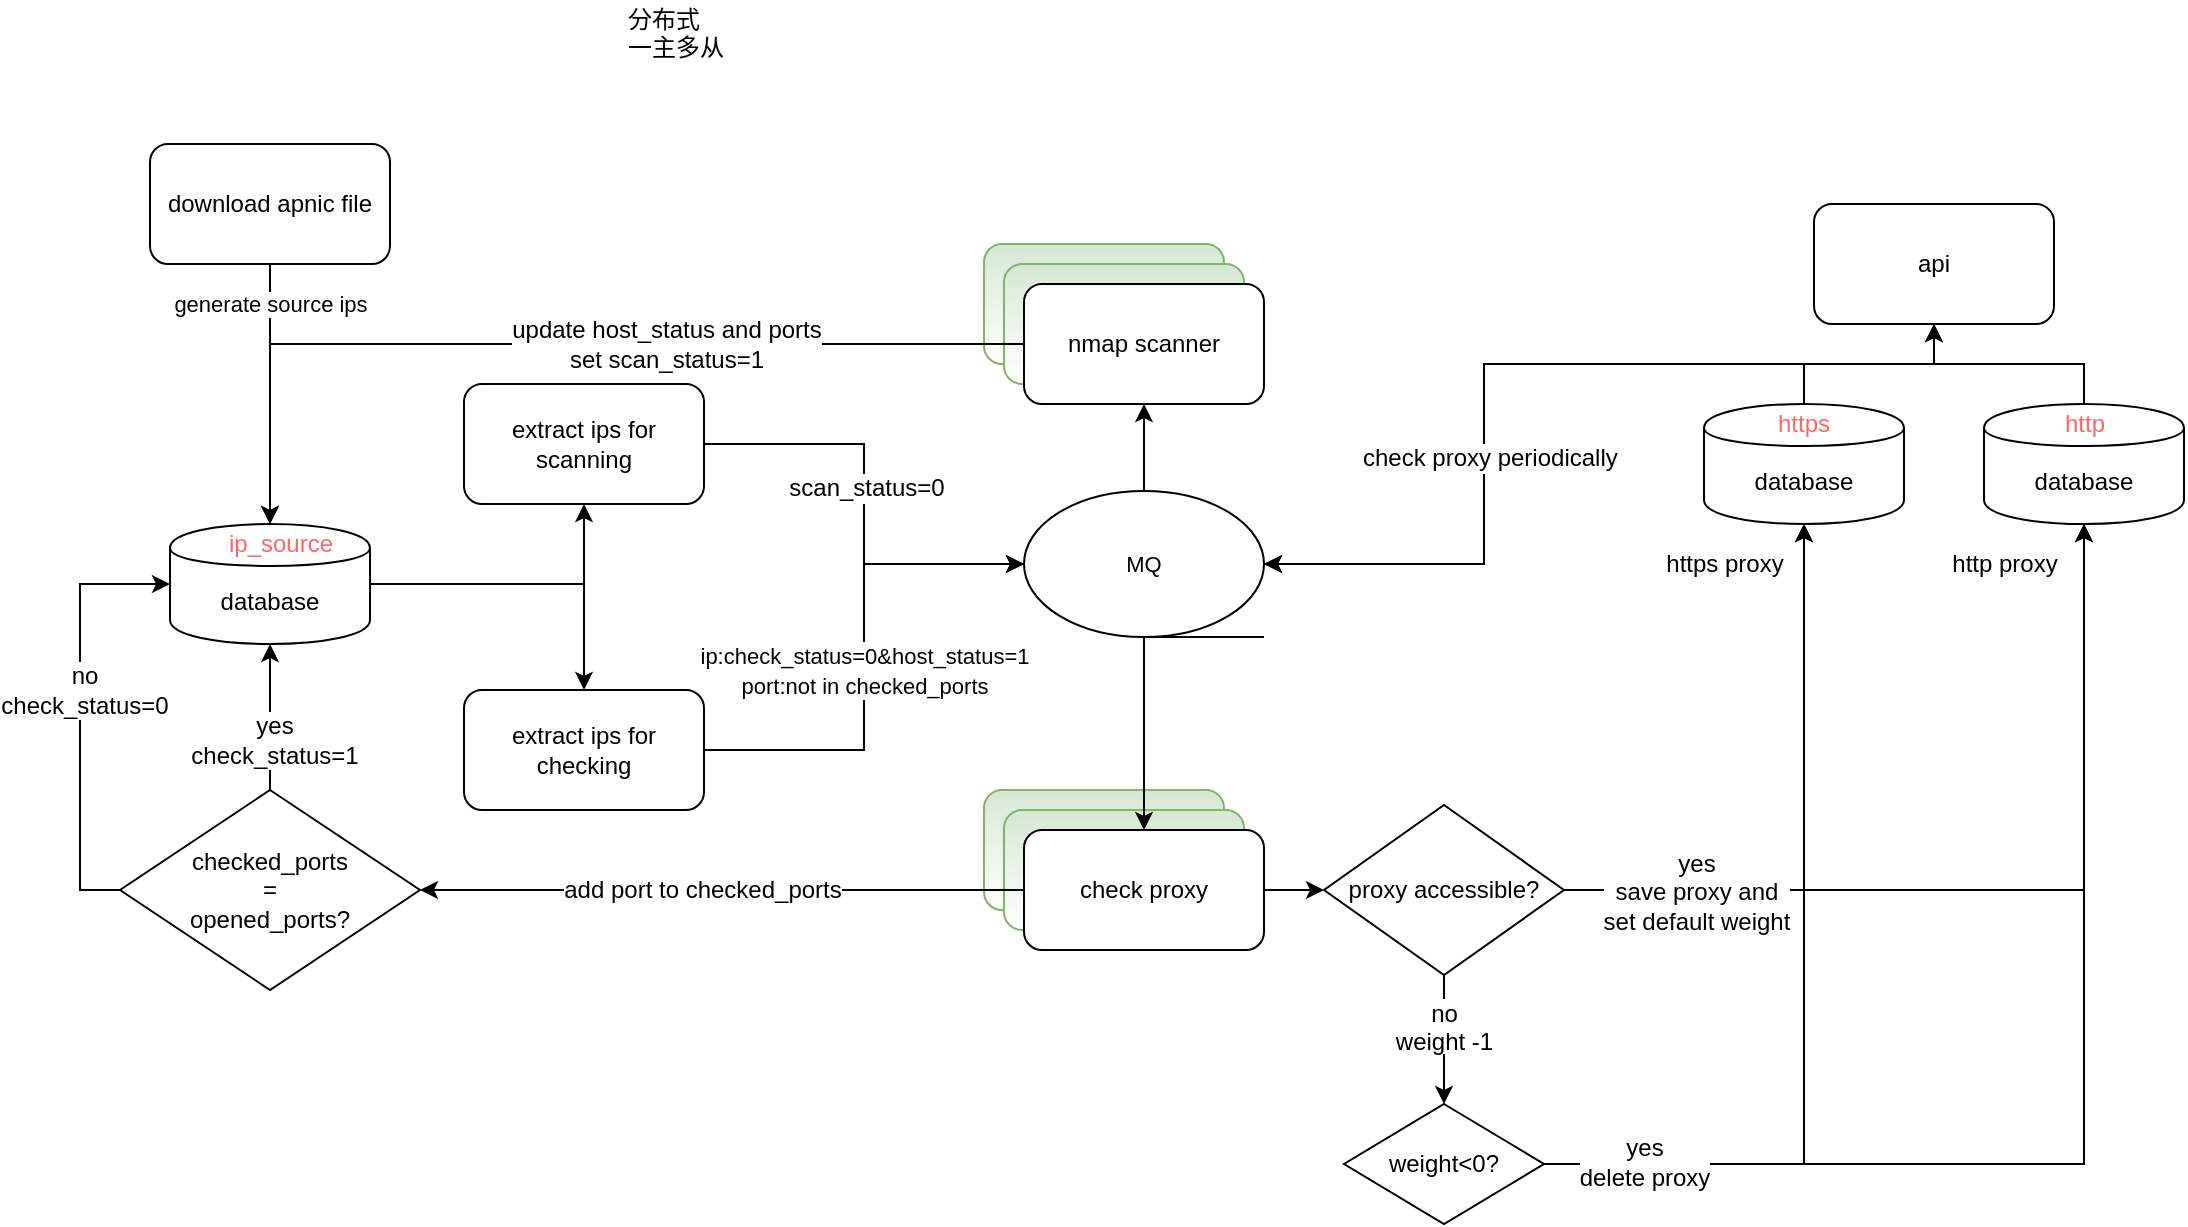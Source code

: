 <mxfile version="11.1.4" type="device"><diagram id="Yo2km9Xh_Ag7PvmVxFJd" name="Page-1"><mxGraphModel dx="946" dy="682" grid="1" gridSize="10" guides="1" tooltips="1" connect="1" arrows="1" fold="1" page="1" pageScale="1" pageWidth="1169" pageHeight="827" math="0" shadow="0"><root><mxCell id="0"/><mxCell id="1" parent="0"/><mxCell id="m5gtMWeCyqjaCrw6TMBH-10" style="edgeStyle=orthogonalEdgeStyle;rounded=0;orthogonalLoop=1;jettySize=auto;html=1;" parent="1" source="MFWOutUCFMzNUMl_NSZx-15" target="m5gtMWeCyqjaCrw6TMBH-5" edge="1"><mxGeometry relative="1" as="geometry"/></mxCell><mxCell id="m5gtMWeCyqjaCrw6TMBH-13" value="http proxy" style="text;html=1;resizable=0;points=[];align=center;verticalAlign=middle;labelBackgroundColor=#ffffff;" parent="m5gtMWeCyqjaCrw6TMBH-10" vertex="1" connectable="0"><mxGeometry x="0.536" relative="1" as="geometry"><mxPoint x="-40" y="-83" as="offset"/></mxGeometry></mxCell><mxCell id="m5gtMWeCyqjaCrw6TMBH-11" style="edgeStyle=orthogonalEdgeStyle;rounded=0;orthogonalLoop=1;jettySize=auto;html=1;" parent="1" source="MFWOutUCFMzNUMl_NSZx-15" target="m5gtMWeCyqjaCrw6TMBH-8" edge="1"><mxGeometry relative="1" as="geometry"/></mxCell><mxCell id="m5gtMWeCyqjaCrw6TMBH-12" value="yes&lt;br&gt;save proxy and&lt;br&gt;set default weight" style="text;html=1;resizable=0;points=[];align=center;verticalAlign=middle;labelBackgroundColor=#ffffff;" parent="m5gtMWeCyqjaCrw6TMBH-11" vertex="1" connectable="0"><mxGeometry x="-0.564" y="-1" relative="1" as="geometry"><mxPoint as="offset"/></mxGeometry></mxCell><mxCell id="m5gtMWeCyqjaCrw6TMBH-14" value="https proxy" style="text;html=1;resizable=0;points=[];align=center;verticalAlign=middle;labelBackgroundColor=#ffffff;" parent="m5gtMWeCyqjaCrw6TMBH-11" vertex="1" connectable="0"><mxGeometry x="0.51" relative="1" as="geometry"><mxPoint x="-40" y="-54" as="offset"/></mxGeometry></mxCell><mxCell id="m5gtMWeCyqjaCrw6TMBH-33" style="edgeStyle=orthogonalEdgeStyle;rounded=0;orthogonalLoop=1;jettySize=auto;html=1;exitX=0.5;exitY=1;exitDx=0;exitDy=0;" parent="1" source="MFWOutUCFMzNUMl_NSZx-15" target="m5gtMWeCyqjaCrw6TMBH-39" edge="1"><mxGeometry relative="1" as="geometry"><mxPoint x="740" y="578" as="targetPoint"/></mxGeometry></mxCell><mxCell id="m5gtMWeCyqjaCrw6TMBH-34" value="no&#10;weight -1" style="text;resizable=0;points=[];align=center;verticalAlign=middle;labelBackgroundColor=#ffffff;" parent="m5gtMWeCyqjaCrw6TMBH-33" vertex="1" connectable="0"><mxGeometry x="-0.566" y="-2" relative="1" as="geometry"><mxPoint x="2" y="11" as="offset"/></mxGeometry></mxCell><mxCell id="MFWOutUCFMzNUMl_NSZx-15" value="proxy&amp;nbsp;accessible?" style="rhombus;whiteSpace=wrap;html=1;" parent="1" vertex="1"><mxGeometry x="680" y="438.5" width="120" height="85" as="geometry"/></mxCell><mxCell id="MFWOutUCFMzNUMl_NSZx-24" value="generate source ips" style="edgeStyle=orthogonalEdgeStyle;rounded=0;orthogonalLoop=1;jettySize=auto;html=1;" parent="1" source="MFWOutUCFMzNUMl_NSZx-185" target="MFWOutUCFMzNUMl_NSZx-25" edge="1"><mxGeometry x="-0.692" relative="1" as="geometry"><mxPoint x="-85" y="298" as="sourcePoint"/><mxPoint x="50" y="268" as="targetPoint"/><mxPoint as="offset"/></mxGeometry></mxCell><mxCell id="MFWOutUCFMzNUMl_NSZx-66" value="" style="group" parent="1" vertex="1" connectable="0"><mxGeometry x="103" y="298" width="100" height="60" as="geometry"/></mxCell><mxCell id="MFWOutUCFMzNUMl_NSZx-25" value="database" style="shape=cylinder;whiteSpace=wrap;html=1;boundedLbl=1;backgroundOutline=1;" parent="MFWOutUCFMzNUMl_NSZx-66" vertex="1"><mxGeometry width="100" height="60" as="geometry"/></mxCell><mxCell id="MFWOutUCFMzNUMl_NSZx-31" value="ip_source" style="text;html=1;resizable=0;points=[];autosize=1;align=center;verticalAlign=top;spacingTop=-4;labelBackgroundColor=none;fontColor=#FF6666;fillColor=none;gradientColor=none;strokeColor=none;rounded=0;glass=0;comic=0;shadow=0;" parent="MFWOutUCFMzNUMl_NSZx-66" vertex="1"><mxGeometry x="20" width="70" height="20" as="geometry"/></mxCell><mxCell id="MFWOutUCFMzNUMl_NSZx-232" style="edgeStyle=orthogonalEdgeStyle;rounded=0;orthogonalLoop=1;jettySize=auto;html=1;fontColor=#000000;" parent="1" source="MFWOutUCFMzNUMl_NSZx-173" target="MFWOutUCFMzNUMl_NSZx-229" edge="1"><mxGeometry relative="1" as="geometry"/></mxCell><mxCell id="MFWOutUCFMzNUMl_NSZx-173" value="&lt;span style=&quot;font-size: 11px ; background-color: rgb(255 , 255 , 255)&quot;&gt;MQ&lt;/span&gt;" style="strokeWidth=1;html=1;shape=mxgraph.flowchart.sequential_data;whiteSpace=wrap;shadow=0;fontFamily=Helvetica;fontSize=12;fontColor=#000000;align=center;strokeColor=#000000;fontStyle=0;fillColor=#ffffff;gradientColor=none;" parent="1" vertex="1"><mxGeometry x="530" y="281.5" width="120" height="73" as="geometry"/></mxCell><mxCell id="MFWOutUCFMzNUMl_NSZx-185" value="download apnic file" style="rounded=1;whiteSpace=wrap;html=1;shadow=0;glass=0;comic=0;labelBackgroundColor=none;strokeColor=#000000;fillColor=none;gradientColor=none;fontColor=#000000;align=center;" parent="1" vertex="1"><mxGeometry x="93" y="108" width="120" height="60" as="geometry"/></mxCell><mxCell id="MFWOutUCFMzNUMl_NSZx-222" style="edgeStyle=orthogonalEdgeStyle;rounded=0;orthogonalLoop=1;jettySize=auto;html=1;fontColor=#000000;entryX=0;entryY=0.5;entryDx=0;entryDy=0;entryPerimeter=0;" parent="1" source="MFWOutUCFMzNUMl_NSZx-188" target="MFWOutUCFMzNUMl_NSZx-173" edge="1"><mxGeometry relative="1" as="geometry"/></mxCell><mxCell id="MFWOutUCFMzNUMl_NSZx-223" value="scan_status=0" style="text;html=1;resizable=0;points=[];align=center;verticalAlign=middle;labelBackgroundColor=#ffffff;fontColor=#000000;" parent="MFWOutUCFMzNUMl_NSZx-222" vertex="1" connectable="0"><mxGeometry x="-0.525" y="3" relative="1" as="geometry"><mxPoint x="28" y="25" as="offset"/></mxGeometry></mxCell><mxCell id="MFWOutUCFMzNUMl_NSZx-188" value="extract ips for scanning" style="rounded=1;whiteSpace=wrap;html=1;shadow=0;glass=0;comic=0;labelBackgroundColor=none;strokeColor=#000000;fillColor=none;gradientColor=none;fontColor=#000000;align=center;" parent="1" vertex="1"><mxGeometry x="250" y="228" width="120" height="60" as="geometry"/></mxCell><mxCell id="MFWOutUCFMzNUMl_NSZx-192" style="edgeStyle=orthogonalEdgeStyle;rounded=0;orthogonalLoop=1;jettySize=auto;html=1;fontColor=#000000;" parent="1" source="MFWOutUCFMzNUMl_NSZx-25" target="MFWOutUCFMzNUMl_NSZx-197" edge="1"><mxGeometry relative="1" as="geometry"><mxPoint x="281.5" y="411" as="targetPoint"/></mxGeometry></mxCell><mxCell id="MFWOutUCFMzNUMl_NSZx-198" style="edgeStyle=orthogonalEdgeStyle;rounded=0;orthogonalLoop=1;jettySize=auto;html=1;fontColor=#000000;entryX=0;entryY=0.5;entryDx=0;entryDy=0;entryPerimeter=0;" parent="1" source="MFWOutUCFMzNUMl_NSZx-197" target="MFWOutUCFMzNUMl_NSZx-173" edge="1"><mxGeometry relative="1" as="geometry"/></mxCell><mxCell id="MFWOutUCFMzNUMl_NSZx-199" value="&lt;span style=&quot;font-size: 11px&quot;&gt;ip:check_status=0&amp;amp;&lt;/span&gt;&lt;span style=&quot;font-size: 11px&quot;&gt;host_status=1&lt;br&gt;port:not in checked_ports&lt;br&gt;&lt;/span&gt;" style="text;html=1;resizable=0;points=[];align=center;verticalAlign=middle;labelBackgroundColor=#ffffff;fontColor=#000000;" parent="MFWOutUCFMzNUMl_NSZx-198" vertex="1" connectable="0"><mxGeometry x="-0.15" relative="1" as="geometry"><mxPoint y="-13" as="offset"/></mxGeometry></mxCell><mxCell id="MFWOutUCFMzNUMl_NSZx-197" value="extract ips for checking" style="rounded=1;whiteSpace=wrap;html=1;shadow=0;glass=0;comic=0;labelBackgroundColor=none;strokeColor=#000000;fillColor=none;gradientColor=none;fontColor=#000000;align=center;" parent="1" vertex="1"><mxGeometry x="250" y="381" width="120" height="60" as="geometry"/></mxCell><mxCell id="MFWOutUCFMzNUMl_NSZx-218" style="edgeStyle=orthogonalEdgeStyle;rounded=0;orthogonalLoop=1;jettySize=auto;html=1;fontColor=#000000;" parent="1" source="MFWOutUCFMzNUMl_NSZx-207" target="MFWOutUCFMzNUMl_NSZx-25" edge="1"><mxGeometry relative="1" as="geometry"/></mxCell><mxCell id="MFWOutUCFMzNUMl_NSZx-220" value="yes&lt;br&gt;check_status=1" style="text;html=1;resizable=0;points=[];align=center;verticalAlign=middle;labelBackgroundColor=#ffffff;fontColor=#000000;" parent="MFWOutUCFMzNUMl_NSZx-218" vertex="1" connectable="0"><mxGeometry x="-0.302" y="-2" relative="1" as="geometry"><mxPoint as="offset"/></mxGeometry></mxCell><mxCell id="KcCtl1pjWbfD_GEPnGM4-5" style="edgeStyle=orthogonalEdgeStyle;rounded=0;orthogonalLoop=1;jettySize=auto;html=1;exitX=0;exitY=0.5;exitDx=0;exitDy=0;entryX=0;entryY=0.5;entryDx=0;entryDy=0;" parent="1" source="MFWOutUCFMzNUMl_NSZx-207" target="MFWOutUCFMzNUMl_NSZx-25" edge="1"><mxGeometry relative="1" as="geometry"><mxPoint x="60" y="350" as="targetPoint"/></mxGeometry></mxCell><mxCell id="KcCtl1pjWbfD_GEPnGM4-6" value="no&lt;br&gt;check_status=0" style="text;html=1;resizable=0;points=[];align=center;verticalAlign=middle;labelBackgroundColor=#ffffff;" parent="KcCtl1pjWbfD_GEPnGM4-5" vertex="1" connectable="0"><mxGeometry x="-0.106" relative="1" as="geometry"><mxPoint x="2" y="-23" as="offset"/></mxGeometry></mxCell><mxCell id="MFWOutUCFMzNUMl_NSZx-207" value="&lt;span style=&quot;background-color: rgb(255 , 255 , 255)&quot;&gt;checked_ports&lt;br&gt;=&lt;br&gt;opened_ports?&lt;/span&gt;" style="rhombus;whiteSpace=wrap;html=1;rounded=0;shadow=0;glass=0;comic=0;labelBackgroundColor=none;strokeColor=#000000;fillColor=none;gradientColor=none;fontColor=#000000;align=center;" parent="1" vertex="1"><mxGeometry x="78" y="431" width="150" height="100" as="geometry"/></mxCell><mxCell id="MFWOutUCFMzNUMl_NSZx-214" style="edgeStyle=orthogonalEdgeStyle;rounded=0;orthogonalLoop=1;jettySize=auto;html=1;fontColor=#000000;" parent="1" source="MFWOutUCFMzNUMl_NSZx-255" target="MFWOutUCFMzNUMl_NSZx-15" edge="1"><mxGeometry relative="1" as="geometry"><mxPoint x="590" y="527.5" as="sourcePoint"/></mxGeometry></mxCell><mxCell id="MFWOutUCFMzNUMl_NSZx-224" style="edgeStyle=orthogonalEdgeStyle;rounded=0;orthogonalLoop=1;jettySize=auto;html=1;fontColor=#000000;" parent="1" source="MFWOutUCFMzNUMl_NSZx-25" target="MFWOutUCFMzNUMl_NSZx-188" edge="1"><mxGeometry relative="1" as="geometry"/></mxCell><mxCell id="MFWOutUCFMzNUMl_NSZx-234" value="" style="group" parent="1" vertex="1" connectable="0"><mxGeometry x="510" y="158" width="140" height="80" as="geometry"/></mxCell><mxCell id="MFWOutUCFMzNUMl_NSZx-233" value="" style="group" parent="MFWOutUCFMzNUMl_NSZx-234" vertex="1" connectable="0"><mxGeometry width="140" height="80" as="geometry"/></mxCell><mxCell id="MFWOutUCFMzNUMl_NSZx-231" value="" style="group" parent="MFWOutUCFMzNUMl_NSZx-233" vertex="1" connectable="0"><mxGeometry width="140" height="80" as="geometry"/></mxCell><mxCell id="MFWOutUCFMzNUMl_NSZx-227" value="" style="rounded=1;whiteSpace=wrap;html=1;shadow=0;glass=0;comic=0;labelBackgroundColor=none;strokeColor=#82b366;fillColor=#d5e8d4;align=center;gradientColor=#ffffff;" parent="MFWOutUCFMzNUMl_NSZx-231" vertex="1"><mxGeometry width="120" height="60" as="geometry"/></mxCell><mxCell id="MFWOutUCFMzNUMl_NSZx-228" value="" style="rounded=1;whiteSpace=wrap;html=1;shadow=0;glass=0;comic=0;labelBackgroundColor=none;strokeColor=#82b366;fillColor=#d5e8d4;align=center;gradientColor=#ffffff;" parent="MFWOutUCFMzNUMl_NSZx-231" vertex="1"><mxGeometry x="10" y="10" width="120" height="60" as="geometry"/></mxCell><mxCell id="MFWOutUCFMzNUMl_NSZx-229" value="nmap scanner" style="rounded=1;whiteSpace=wrap;html=1;shadow=0;glass=0;comic=0;labelBackgroundColor=none;align=center;" parent="MFWOutUCFMzNUMl_NSZx-231" vertex="1"><mxGeometry x="20" y="20" width="120" height="60" as="geometry"/></mxCell><mxCell id="MFWOutUCFMzNUMl_NSZx-235" style="edgeStyle=orthogonalEdgeStyle;rounded=0;orthogonalLoop=1;jettySize=auto;html=1;fontColor=#000000;" parent="1" source="MFWOutUCFMzNUMl_NSZx-229" target="MFWOutUCFMzNUMl_NSZx-25" edge="1"><mxGeometry relative="1" as="geometry"><mxPoint x="500" y="168" as="sourcePoint"/></mxGeometry></mxCell><mxCell id="MFWOutUCFMzNUMl_NSZx-237" value="update host_status and ports&lt;br&gt;set scan_status=1" style="text;html=1;resizable=0;points=[];align=center;verticalAlign=middle;labelBackgroundColor=#ffffff;fontColor=#000000;" parent="MFWOutUCFMzNUMl_NSZx-235" vertex="1" connectable="0"><mxGeometry x="-0.231" relative="1" as="geometry"><mxPoint as="offset"/></mxGeometry></mxCell><mxCell id="MFWOutUCFMzNUMl_NSZx-250" value="" style="group" parent="1" vertex="1" connectable="0"><mxGeometry x="510" y="431" width="140" height="80" as="geometry"/></mxCell><mxCell id="MFWOutUCFMzNUMl_NSZx-251" value="" style="group" parent="MFWOutUCFMzNUMl_NSZx-250" vertex="1" connectable="0"><mxGeometry width="140" height="80" as="geometry"/></mxCell><mxCell id="MFWOutUCFMzNUMl_NSZx-252" value="" style="group" parent="MFWOutUCFMzNUMl_NSZx-251" vertex="1" connectable="0"><mxGeometry width="140" height="80" as="geometry"/></mxCell><mxCell id="MFWOutUCFMzNUMl_NSZx-253" value="" style="rounded=1;whiteSpace=wrap;html=1;shadow=0;glass=0;comic=0;labelBackgroundColor=none;strokeColor=#82b366;fillColor=#d5e8d4;align=center;gradientColor=#ffffff;" parent="MFWOutUCFMzNUMl_NSZx-252" vertex="1"><mxGeometry width="120" height="60" as="geometry"/></mxCell><mxCell id="MFWOutUCFMzNUMl_NSZx-254" value="" style="rounded=1;whiteSpace=wrap;html=1;shadow=0;glass=0;comic=0;labelBackgroundColor=none;strokeColor=#82b366;fillColor=#d5e8d4;align=center;gradientColor=#ffffff;" parent="MFWOutUCFMzNUMl_NSZx-252" vertex="1"><mxGeometry x="10" y="10" width="120" height="60" as="geometry"/></mxCell><mxCell id="MFWOutUCFMzNUMl_NSZx-255" value="check proxy" style="rounded=1;whiteSpace=wrap;html=1;shadow=0;glass=0;comic=0;labelBackgroundColor=none;align=center;" parent="MFWOutUCFMzNUMl_NSZx-252" vertex="1"><mxGeometry x="20" y="20" width="120" height="60" as="geometry"/></mxCell><mxCell id="MFWOutUCFMzNUMl_NSZx-213" style="edgeStyle=orthogonalEdgeStyle;rounded=0;orthogonalLoop=1;jettySize=auto;html=1;fontColor=#000000;" parent="1" source="MFWOutUCFMzNUMl_NSZx-173" target="MFWOutUCFMzNUMl_NSZx-255" edge="1"><mxGeometry relative="1" as="geometry"><mxPoint x="590" y="398" as="targetPoint"/></mxGeometry></mxCell><mxCell id="MFWOutUCFMzNUMl_NSZx-215" style="edgeStyle=orthogonalEdgeStyle;rounded=0;orthogonalLoop=1;jettySize=auto;html=1;fontColor=#000000;entryX=1;entryY=0.5;entryDx=0;entryDy=0;" parent="1" source="MFWOutUCFMzNUMl_NSZx-255" target="MFWOutUCFMzNUMl_NSZx-207" edge="1"><mxGeometry relative="1" as="geometry"><mxPoint x="450" y="530" as="sourcePoint"/></mxGeometry></mxCell><mxCell id="MFWOutUCFMzNUMl_NSZx-217" value="add port to checked_ports" style="text;html=1;resizable=0;points=[];align=center;verticalAlign=middle;labelBackgroundColor=#ffffff;fontColor=#000000;" parent="MFWOutUCFMzNUMl_NSZx-215" vertex="1" connectable="0"><mxGeometry y="-2" relative="1" as="geometry"><mxPoint x="-10" y="2" as="offset"/></mxGeometry></mxCell><mxCell id="m5gtMWeCyqjaCrw6TMBH-4" value="" style="group" parent="1" vertex="1" connectable="0"><mxGeometry x="1010" y="238" width="100" height="60" as="geometry"/></mxCell><mxCell id="m5gtMWeCyqjaCrw6TMBH-5" value="database" style="shape=cylinder;whiteSpace=wrap;html=1;boundedLbl=1;backgroundOutline=1;" parent="m5gtMWeCyqjaCrw6TMBH-4" vertex="1"><mxGeometry width="100" height="60" as="geometry"/></mxCell><mxCell id="m5gtMWeCyqjaCrw6TMBH-6" value="http" style="text;html=1;resizable=0;points=[];autosize=1;align=center;verticalAlign=top;spacingTop=-4;labelBackgroundColor=none;fontColor=#FF6666;fillColor=none;gradientColor=none;strokeColor=none;rounded=0;glass=0;comic=0;shadow=0;" parent="m5gtMWeCyqjaCrw6TMBH-4" vertex="1"><mxGeometry x="30" width="40" height="20" as="geometry"/></mxCell><mxCell id="m5gtMWeCyqjaCrw6TMBH-7" value="" style="group" parent="1" vertex="1" connectable="0"><mxGeometry x="870" y="238" width="100" height="60" as="geometry"/></mxCell><mxCell id="m5gtMWeCyqjaCrw6TMBH-8" value="database" style="shape=cylinder;whiteSpace=wrap;html=1;boundedLbl=1;backgroundOutline=1;" parent="m5gtMWeCyqjaCrw6TMBH-7" vertex="1"><mxGeometry width="100" height="60" as="geometry"/></mxCell><mxCell id="m5gtMWeCyqjaCrw6TMBH-9" value="https" style="text;html=1;resizable=0;points=[];autosize=1;align=left;verticalAlign=top;spacingTop=-4;labelBackgroundColor=none;fontColor=#FF6666;fillColor=none;gradientColor=none;strokeColor=none;rounded=0;glass=0;comic=0;shadow=0;" parent="m5gtMWeCyqjaCrw6TMBH-7" vertex="1"><mxGeometry x="35" width="40" height="20" as="geometry"/></mxCell><mxCell id="m5gtMWeCyqjaCrw6TMBH-16" value="api" style="rounded=1;whiteSpace=wrap;html=1;shadow=0;glass=0;comic=0;labelBackgroundColor=none;strokeColor=#000000;fillColor=none;gradientColor=none;fontColor=#000000;align=center;" parent="1" vertex="1"><mxGeometry x="925" y="138" width="120" height="60" as="geometry"/></mxCell><mxCell id="m5gtMWeCyqjaCrw6TMBH-22" style="edgeStyle=orthogonalEdgeStyle;rounded=0;orthogonalLoop=1;jettySize=auto;html=1;exitX=0.5;exitY=0;exitDx=0;exitDy=0;" parent="1" source="m5gtMWeCyqjaCrw6TMBH-8" target="MFWOutUCFMzNUMl_NSZx-173" edge="1"><mxGeometry relative="1" as="geometry"/></mxCell><mxCell id="m5gtMWeCyqjaCrw6TMBH-23" style="edgeStyle=orthogonalEdgeStyle;rounded=0;orthogonalLoop=1;jettySize=auto;html=1;exitX=0.5;exitY=0;exitDx=0;exitDy=0;" parent="1" source="m5gtMWeCyqjaCrw6TMBH-5" target="MFWOutUCFMzNUMl_NSZx-173" edge="1"><mxGeometry relative="1" as="geometry"><Array as="points"><mxPoint x="1060" y="218"/><mxPoint x="760" y="218"/><mxPoint x="760" y="318"/></Array></mxGeometry></mxCell><mxCell id="m5gtMWeCyqjaCrw6TMBH-24" value="&amp;nbsp;check proxy&amp;nbsp;periodically" style="text;html=1;resizable=0;points=[];align=center;verticalAlign=middle;labelBackgroundColor=#ffffff;" parent="m5gtMWeCyqjaCrw6TMBH-23" vertex="1" connectable="0"><mxGeometry x="0.385" y="1" relative="1" as="geometry"><mxPoint as="offset"/></mxGeometry></mxCell><mxCell id="m5gtMWeCyqjaCrw6TMBH-25" style="edgeStyle=orthogonalEdgeStyle;rounded=0;orthogonalLoop=1;jettySize=auto;html=1;" parent="1" source="m5gtMWeCyqjaCrw6TMBH-5" target="m5gtMWeCyqjaCrw6TMBH-16" edge="1"><mxGeometry relative="1" as="geometry"/></mxCell><mxCell id="m5gtMWeCyqjaCrw6TMBH-26" style="edgeStyle=orthogonalEdgeStyle;rounded=0;orthogonalLoop=1;jettySize=auto;html=1;" parent="1" source="m5gtMWeCyqjaCrw6TMBH-8" target="m5gtMWeCyqjaCrw6TMBH-16" edge="1"><mxGeometry relative="1" as="geometry"/></mxCell><mxCell id="m5gtMWeCyqjaCrw6TMBH-41" style="edgeStyle=orthogonalEdgeStyle;rounded=0;orthogonalLoop=1;jettySize=auto;html=1;entryX=0.5;entryY=1;entryDx=0;entryDy=0;" parent="1" source="m5gtMWeCyqjaCrw6TMBH-39" target="m5gtMWeCyqjaCrw6TMBH-8" edge="1"><mxGeometry relative="1" as="geometry"><mxPoint x="920" y="708" as="targetPoint"/></mxGeometry></mxCell><mxCell id="m5gtMWeCyqjaCrw6TMBH-42" style="edgeStyle=orthogonalEdgeStyle;rounded=0;orthogonalLoop=1;jettySize=auto;html=1;" parent="1" source="m5gtMWeCyqjaCrw6TMBH-39" target="m5gtMWeCyqjaCrw6TMBH-5" edge="1"><mxGeometry relative="1" as="geometry"><mxPoint x="1062" y="298" as="targetPoint"/></mxGeometry></mxCell><mxCell id="m5gtMWeCyqjaCrw6TMBH-43" value="yes&lt;br&gt;delete proxy" style="text;html=1;resizable=0;points=[];align=center;verticalAlign=middle;labelBackgroundColor=#ffffff;" parent="m5gtMWeCyqjaCrw6TMBH-42" vertex="1" connectable="0"><mxGeometry x="-0.833" y="1" relative="1" as="geometry"><mxPoint as="offset"/></mxGeometry></mxCell><mxCell id="m5gtMWeCyqjaCrw6TMBH-39" value="weight&amp;lt;0?" style="rhombus;whiteSpace=wrap;html=1;fontFamily=Helvetica;fontSize=12;fontColor=#000000;align=center;strokeColor=#000000;fillColor=#ffffff;" parent="1" vertex="1"><mxGeometry x="690" y="588" width="100" height="60" as="geometry"/></mxCell><mxCell id="tC2m0-L8dM7KjL7Z6GV1-2" value="分布式&lt;br&gt;一主多从&lt;br&gt;&amp;nbsp;" style="text;html=1;resizable=0;points=[];autosize=1;align=left;verticalAlign=top;spacingTop=-4;" vertex="1" parent="1"><mxGeometry x="330" y="36" width="60" height="40" as="geometry"/></mxCell></root></mxGraphModel></diagram></mxfile>